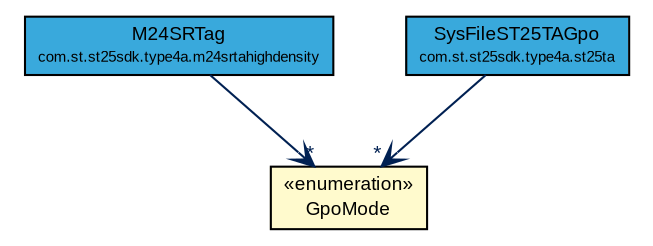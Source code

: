 #!/usr/local/bin/dot
#
# Class diagram 
# Generated by UMLGraph version R5_7_2-3-gee82a7 (http://www.umlgraph.org/)
#

digraph G {
	edge [fontname="arial",fontsize=10,labelfontname="arial",labelfontsize=10];
	node [fontname="arial",fontsize=10,shape=plaintext];
	nodesep=0.25;
	ranksep=0.5;
	// com.st.st25sdk.type4a.STType4GpoInterface.GpoMode
	c46273 [label=<<table title="com.st.st25sdk.type4a.STType4GpoInterface.GpoMode" border="0" cellborder="1" cellspacing="0" cellpadding="2" port="p" bgcolor="lemonChiffon" href="./STType4GpoInterface.GpoMode.html">
		<tr><td><table border="0" cellspacing="0" cellpadding="1">
<tr><td align="center" balign="center"> &#171;enumeration&#187; </td></tr>
<tr><td align="center" balign="center"> GpoMode </td></tr>
		</table></td></tr>
		</table>>, URL="./STType4GpoInterface.GpoMode.html", fontname="arial", fontcolor="black", fontsize=9.0];
	// com.st.st25sdk.type4a.m24srtahighdensity.M24SRTag
	c46285 [label=<<table title="com.st.st25sdk.type4a.m24srtahighdensity.M24SRTag" border="0" cellborder="1" cellspacing="0" cellpadding="2" port="p" bgcolor="#39a9dc" href="./m24srtahighdensity/M24SRTag.html">
		<tr><td><table border="0" cellspacing="0" cellpadding="1">
<tr><td align="center" balign="center"> M24SRTag </td></tr>
<tr><td align="center" balign="center"><font point-size="7.0"> com.st.st25sdk.type4a.m24srtahighdensity </font></td></tr>
		</table></td></tr>
		</table>>, URL="./m24srtahighdensity/M24SRTag.html", fontname="arial", fontcolor="black", fontsize=9.0];
	// com.st.st25sdk.type4a.st25ta.SysFileST25TAGpo
	c46290 [label=<<table title="com.st.st25sdk.type4a.st25ta.SysFileST25TAGpo" border="0" cellborder="1" cellspacing="0" cellpadding="2" port="p" bgcolor="#39a9dc" href="./st25ta/SysFileST25TAGpo.html">
		<tr><td><table border="0" cellspacing="0" cellpadding="1">
<tr><td align="center" balign="center"> SysFileST25TAGpo </td></tr>
<tr><td align="center" balign="center"><font point-size="7.0"> com.st.st25sdk.type4a.st25ta </font></td></tr>
		</table></td></tr>
		</table>>, URL="./st25ta/SysFileST25TAGpo.html", fontname="arial", fontcolor="black", fontsize=9.0];
	// com.st.st25sdk.type4a.m24srtahighdensity.M24SRTag NAVASSOC com.st.st25sdk.type4a.STType4GpoInterface.GpoMode
	c46285:p -> c46273:p [taillabel="", label="", headlabel="*", fontname="arial", fontcolor="#002052", fontsize=10.0, color="#002052", arrowhead=open];
	// com.st.st25sdk.type4a.st25ta.SysFileST25TAGpo NAVASSOC com.st.st25sdk.type4a.STType4GpoInterface.GpoMode
	c46290:p -> c46273:p [taillabel="", label="", headlabel="*", fontname="arial", fontcolor="#002052", fontsize=10.0, color="#002052", arrowhead=open];
}

